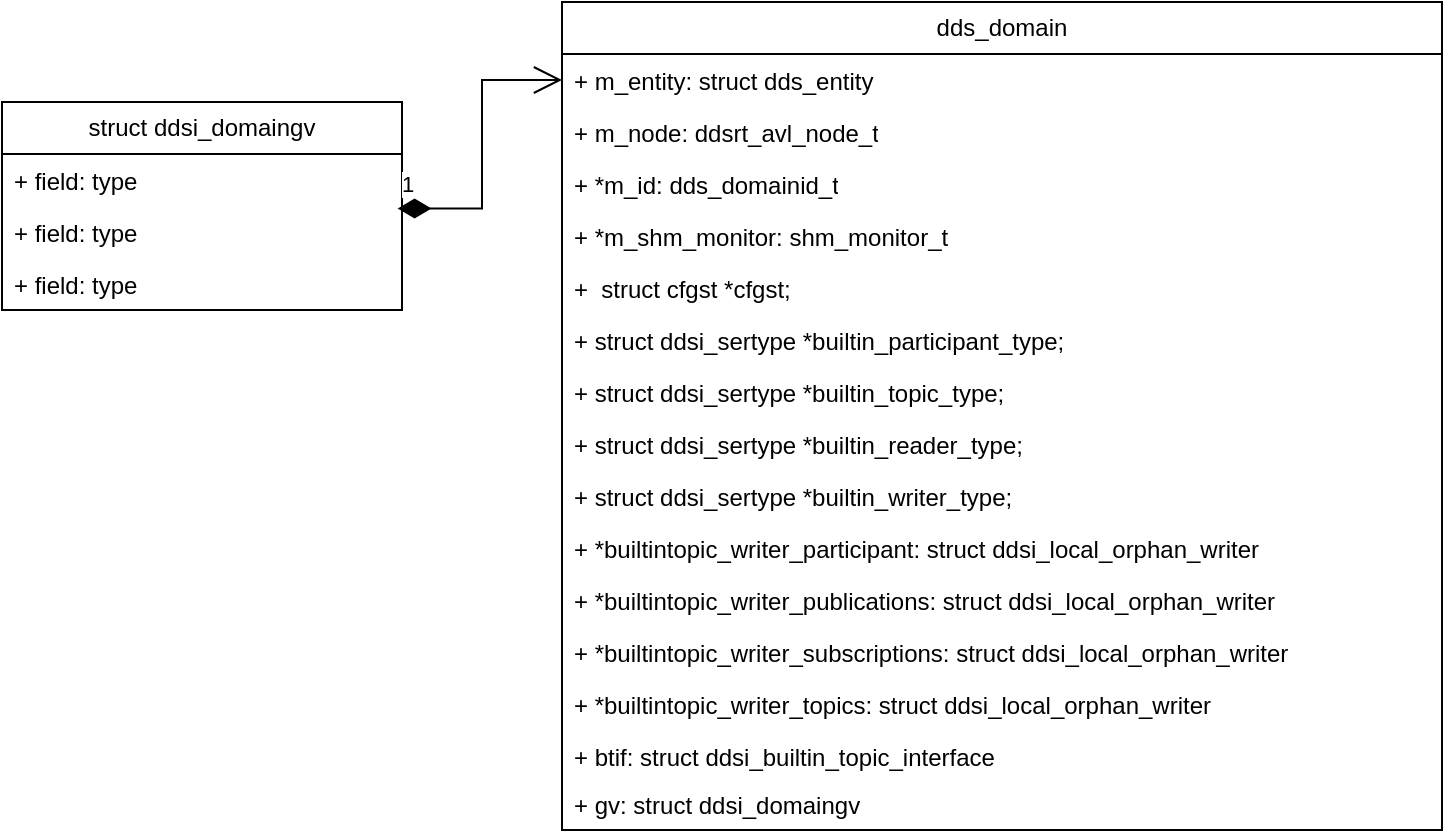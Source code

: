 <mxfile version="21.6.1" type="device">
  <diagram id="C5RBs43oDa-KdzZeNtuy" name="Page-1">
    <mxGraphModel dx="1083" dy="748" grid="1" gridSize="10" guides="1" tooltips="1" connect="1" arrows="1" fold="1" page="1" pageScale="1" pageWidth="827" pageHeight="1169" math="0" shadow="0">
      <root>
        <object label="" btif="struct ddsi_local_orphan_writer" id="WIyWlLk6GJQsqaUBKTNV-0">
          <mxCell />
        </object>
        <mxCell id="WIyWlLk6GJQsqaUBKTNV-1" parent="WIyWlLk6GJQsqaUBKTNV-0" />
        <mxCell id="df181i6rmGnn3atynW37-4" value="struct ddsi_domaingv" style="swimlane;fontStyle=0;childLayout=stackLayout;horizontal=1;startSize=26;fillColor=none;horizontalStack=0;resizeParent=1;resizeParentMax=0;resizeLast=0;collapsible=1;marginBottom=0;whiteSpace=wrap;html=1;" vertex="1" parent="WIyWlLk6GJQsqaUBKTNV-1">
          <mxGeometry x="20" y="390" width="200" height="104" as="geometry" />
        </mxCell>
        <mxCell id="df181i6rmGnn3atynW37-5" value="+ field: type" style="text;strokeColor=none;fillColor=none;align=left;verticalAlign=top;spacingLeft=4;spacingRight=4;overflow=hidden;rotatable=0;points=[[0,0.5],[1,0.5]];portConstraint=eastwest;whiteSpace=wrap;html=1;" vertex="1" parent="df181i6rmGnn3atynW37-4">
          <mxGeometry y="26" width="200" height="26" as="geometry" />
        </mxCell>
        <mxCell id="df181i6rmGnn3atynW37-6" value="+ field: type" style="text;strokeColor=none;fillColor=none;align=left;verticalAlign=top;spacingLeft=4;spacingRight=4;overflow=hidden;rotatable=0;points=[[0,0.5],[1,0.5]];portConstraint=eastwest;whiteSpace=wrap;html=1;" vertex="1" parent="df181i6rmGnn3atynW37-4">
          <mxGeometry y="52" width="200" height="26" as="geometry" />
        </mxCell>
        <mxCell id="df181i6rmGnn3atynW37-7" value="+ field: type" style="text;strokeColor=none;fillColor=none;align=left;verticalAlign=top;spacingLeft=4;spacingRight=4;overflow=hidden;rotatable=0;points=[[0,0.5],[1,0.5]];portConstraint=eastwest;whiteSpace=wrap;html=1;" vertex="1" parent="df181i6rmGnn3atynW37-4">
          <mxGeometry y="78" width="200" height="26" as="geometry" />
        </mxCell>
        <mxCell id="df181i6rmGnn3atynW37-8" value="dds_domain" style="swimlane;fontStyle=0;childLayout=stackLayout;horizontal=1;startSize=26;fillColor=none;horizontalStack=0;resizeParent=1;resizeParentMax=0;resizeLast=0;collapsible=1;marginBottom=0;whiteSpace=wrap;html=1;" vertex="1" parent="WIyWlLk6GJQsqaUBKTNV-1">
          <mxGeometry x="300" y="340" width="440" height="414" as="geometry">
            <mxRectangle x="320" y="408" width="110" height="30" as="alternateBounds" />
          </mxGeometry>
        </mxCell>
        <mxCell id="df181i6rmGnn3atynW37-10" value="+ m_entity: struct dds_entity" style="text;strokeColor=none;fillColor=none;align=left;verticalAlign=top;spacingLeft=4;spacingRight=4;overflow=hidden;rotatable=0;points=[[0,0.5],[1,0.5]];portConstraint=eastwest;whiteSpace=wrap;html=1;" vertex="1" parent="df181i6rmGnn3atynW37-8">
          <mxGeometry y="26" width="440" height="26" as="geometry" />
        </mxCell>
        <mxCell id="df181i6rmGnn3atynW37-21" value="+ m_node: ddsrt_avl_node_t" style="text;strokeColor=none;fillColor=none;align=left;verticalAlign=top;spacingLeft=4;spacingRight=4;overflow=hidden;rotatable=0;points=[[0,0.5],[1,0.5]];portConstraint=eastwest;whiteSpace=wrap;html=1;" vertex="1" parent="df181i6rmGnn3atynW37-8">
          <mxGeometry y="52" width="440" height="26" as="geometry" />
        </mxCell>
        <mxCell id="df181i6rmGnn3atynW37-25" value="+ *m_id:&amp;nbsp;dds_domainid_t" style="text;strokeColor=none;fillColor=none;align=left;verticalAlign=top;spacingLeft=4;spacingRight=4;overflow=hidden;rotatable=0;points=[[0,0.5],[1,0.5]];portConstraint=eastwest;whiteSpace=wrap;html=1;" vertex="1" parent="df181i6rmGnn3atynW37-8">
          <mxGeometry y="78" width="440" height="26" as="geometry" />
        </mxCell>
        <mxCell id="df181i6rmGnn3atynW37-26" value="+ *m_shm_monitor: shm_monitor_t" style="text;strokeColor=none;fillColor=none;align=left;verticalAlign=top;spacingLeft=4;spacingRight=4;overflow=hidden;rotatable=0;points=[[0,0.5],[1,0.5]];portConstraint=eastwest;whiteSpace=wrap;html=1;" vertex="1" parent="df181i6rmGnn3atynW37-8">
          <mxGeometry y="104" width="440" height="26" as="geometry" />
        </mxCell>
        <mxCell id="df181i6rmGnn3atynW37-19" value="+&amp;nbsp; struct cfgst *cfgst;" style="text;strokeColor=none;fillColor=none;align=left;verticalAlign=top;spacingLeft=4;spacingRight=4;overflow=hidden;rotatable=0;points=[[0,0.5],[1,0.5]];portConstraint=eastwest;whiteSpace=wrap;html=1;" vertex="1" parent="df181i6rmGnn3atynW37-8">
          <mxGeometry y="130" width="440" height="26" as="geometry" />
        </mxCell>
        <mxCell id="df181i6rmGnn3atynW37-27" value="+ struct ddsi_sertype *builtin_participant_type;" style="text;strokeColor=none;fillColor=none;align=left;verticalAlign=top;spacingLeft=4;spacingRight=4;overflow=hidden;rotatable=0;points=[[0,0.5],[1,0.5]];portConstraint=eastwest;whiteSpace=wrap;html=1;" vertex="1" parent="df181i6rmGnn3atynW37-8">
          <mxGeometry y="156" width="440" height="26" as="geometry" />
        </mxCell>
        <mxCell id="df181i6rmGnn3atynW37-28" value="+ struct ddsi_sertype *builtin_topic_type;" style="text;strokeColor=none;fillColor=none;align=left;verticalAlign=top;spacingLeft=4;spacingRight=4;overflow=hidden;rotatable=0;points=[[0,0.5],[1,0.5]];portConstraint=eastwest;whiteSpace=wrap;html=1;" vertex="1" parent="df181i6rmGnn3atynW37-8">
          <mxGeometry y="182" width="440" height="26" as="geometry" />
        </mxCell>
        <mxCell id="df181i6rmGnn3atynW37-29" value="+ struct ddsi_sertype *builtin_reader_type;" style="text;strokeColor=none;fillColor=none;align=left;verticalAlign=top;spacingLeft=4;spacingRight=4;overflow=hidden;rotatable=0;points=[[0,0.5],[1,0.5]];portConstraint=eastwest;whiteSpace=wrap;html=1;" vertex="1" parent="df181i6rmGnn3atynW37-8">
          <mxGeometry y="208" width="440" height="26" as="geometry" />
        </mxCell>
        <mxCell id="df181i6rmGnn3atynW37-30" value="+ struct ddsi_sertype *builtin_writer_type;" style="text;strokeColor=none;fillColor=none;align=left;verticalAlign=top;spacingLeft=4;spacingRight=4;overflow=hidden;rotatable=0;points=[[0,0.5],[1,0.5]];portConstraint=eastwest;whiteSpace=wrap;html=1;" vertex="1" parent="df181i6rmGnn3atynW37-8">
          <mxGeometry y="234" width="440" height="26" as="geometry" />
        </mxCell>
        <mxCell id="df181i6rmGnn3atynW37-18" value="+ *builtintopic_writer_participant: struct ddsi_local_orphan_writer" style="text;strokeColor=none;fillColor=none;align=left;verticalAlign=top;spacingLeft=4;spacingRight=4;overflow=hidden;rotatable=0;points=[[0,0.5],[1,0.5]];portConstraint=eastwest;whiteSpace=wrap;html=1;" vertex="1" parent="df181i6rmGnn3atynW37-8">
          <mxGeometry y="260" width="440" height="26" as="geometry" />
        </mxCell>
        <mxCell id="df181i6rmGnn3atynW37-15" value="+ *builtintopic_writer_publications: struct ddsi_local_orphan_writer" style="text;strokeColor=none;fillColor=none;align=left;verticalAlign=top;spacingLeft=4;spacingRight=4;overflow=hidden;rotatable=0;points=[[0,0.5],[1,0.5]];portConstraint=eastwest;whiteSpace=wrap;html=1;" vertex="1" parent="df181i6rmGnn3atynW37-8">
          <mxGeometry y="286" width="440" height="26" as="geometry" />
        </mxCell>
        <mxCell id="df181i6rmGnn3atynW37-14" value="+ *builtintopic_writer_subscriptions: struct ddsi_local_orphan_writer" style="text;strokeColor=none;fillColor=none;align=left;verticalAlign=top;spacingLeft=4;spacingRight=4;overflow=hidden;rotatable=0;points=[[0,0.5],[1,0.5]];portConstraint=eastwest;whiteSpace=wrap;html=1;" vertex="1" parent="df181i6rmGnn3atynW37-8">
          <mxGeometry y="312" width="440" height="26" as="geometry" />
        </mxCell>
        <mxCell id="df181i6rmGnn3atynW37-17" value="+ *builtintopic_writer_topics: struct ddsi_local_orphan_writer" style="text;strokeColor=none;fillColor=none;align=left;verticalAlign=top;spacingLeft=4;spacingRight=4;overflow=hidden;rotatable=0;points=[[0,0.5],[1,0.5]];portConstraint=eastwest;whiteSpace=wrap;html=1;" vertex="1" parent="df181i6rmGnn3atynW37-8">
          <mxGeometry y="338" width="440" height="26" as="geometry" />
        </mxCell>
        <mxCell id="df181i6rmGnn3atynW37-11" value="+ btif: struct ddsi_builtin_topic_interface" style="text;strokeColor=none;fillColor=none;align=left;verticalAlign=top;spacingLeft=4;spacingRight=4;overflow=hidden;rotatable=0;points=[[0,0.5],[1,0.5]];portConstraint=eastwest;whiteSpace=wrap;html=1;" vertex="1" parent="df181i6rmGnn3atynW37-8">
          <mxGeometry y="364" width="440" height="24" as="geometry" />
        </mxCell>
        <mxCell id="df181i6rmGnn3atynW37-9" value="+ gv: struct ddsi_domaingv" style="text;strokeColor=none;fillColor=none;align=left;verticalAlign=top;spacingLeft=4;spacingRight=4;overflow=hidden;rotatable=0;points=[[0,0.5],[1,0.5]];portConstraint=eastwest;whiteSpace=wrap;html=1;" vertex="1" parent="df181i6rmGnn3atynW37-8">
          <mxGeometry y="388" width="440" height="26" as="geometry" />
        </mxCell>
        <mxCell id="df181i6rmGnn3atynW37-13" value="1" style="endArrow=open;html=1;endSize=12;startArrow=diamondThin;startSize=14;startFill=1;edgeStyle=orthogonalEdgeStyle;align=left;verticalAlign=bottom;rounded=0;exitX=0.989;exitY=1.049;exitDx=0;exitDy=0;exitPerimeter=0;" edge="1" parent="WIyWlLk6GJQsqaUBKTNV-1" source="df181i6rmGnn3atynW37-5" target="df181i6rmGnn3atynW37-10">
          <mxGeometry x="-1" y="3" relative="1" as="geometry">
            <mxPoint x="270" y="460" as="sourcePoint" />
            <mxPoint x="430" y="460" as="targetPoint" />
          </mxGeometry>
        </mxCell>
      </root>
    </mxGraphModel>
  </diagram>
</mxfile>
